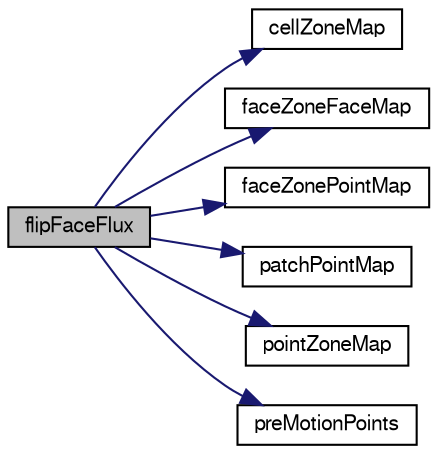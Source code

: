 digraph "flipFaceFlux"
{
  bgcolor="transparent";
  edge [fontname="FreeSans",fontsize="10",labelfontname="FreeSans",labelfontsize="10"];
  node [fontname="FreeSans",fontsize="10",shape=record];
  rankdir="LR";
  Node12668 [label="flipFaceFlux",height=0.2,width=0.4,color="black", fillcolor="grey75", style="filled", fontcolor="black"];
  Node12668 -> Node12669 [color="midnightblue",fontsize="10",style="solid",fontname="FreeSans"];
  Node12669 [label="cellZoneMap",height=0.2,width=0.4,color="black",URL="$a27386.html#a12fb5eb41112bd5be16b80bac20423b0",tooltip="Cell zone renumbering. "];
  Node12668 -> Node12670 [color="midnightblue",fontsize="10",style="solid",fontname="FreeSans"];
  Node12670 [label="faceZoneFaceMap",height=0.2,width=0.4,color="black",URL="$a27386.html#a610e6caf14917c7adb37c599aa7b84c1",tooltip="Face zone face renumbering. "];
  Node12668 -> Node12671 [color="midnightblue",fontsize="10",style="solid",fontname="FreeSans"];
  Node12671 [label="faceZonePointMap",height=0.2,width=0.4,color="black",URL="$a27386.html#ab5c775e74f1b9d452cc5decc6cfb704a",tooltip="Face zone point renumbering. "];
  Node12668 -> Node12672 [color="midnightblue",fontsize="10",style="solid",fontname="FreeSans"];
  Node12672 [label="patchPointMap",height=0.2,width=0.4,color="black",URL="$a27386.html#adb6ff0506c448d758ec40508fa52988c",tooltip="Patch point renumbering. "];
  Node12668 -> Node12673 [color="midnightblue",fontsize="10",style="solid",fontname="FreeSans"];
  Node12673 [label="pointZoneMap",height=0.2,width=0.4,color="black",URL="$a27386.html#ad42dd6b1a3a9d78498979079dc2adbb6",tooltip="Point zone renumbering. "];
  Node12668 -> Node12674 [color="midnightblue",fontsize="10",style="solid",fontname="FreeSans"];
  Node12674 [label="preMotionPoints",height=0.2,width=0.4,color="black",URL="$a27386.html#a50a3bdcda5d943d601934b1c84d47f49",tooltip="Pre-motion point positions. "];
}
